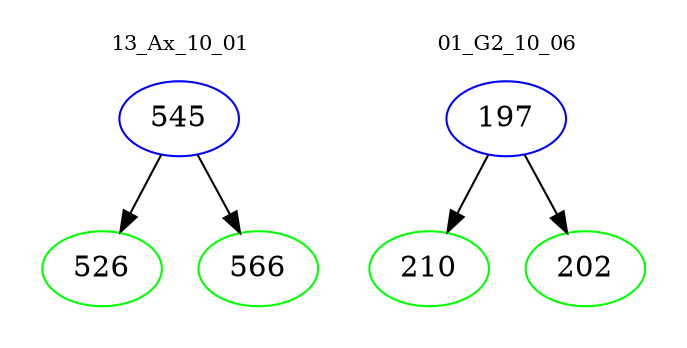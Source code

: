 digraph{
subgraph cluster_0 {
color = white
label = "13_Ax_10_01";
fontsize=10;
T0_545 [label="545", color="blue"]
T0_545 -> T0_526 [color="black"]
T0_526 [label="526", color="green"]
T0_545 -> T0_566 [color="black"]
T0_566 [label="566", color="green"]
}
subgraph cluster_1 {
color = white
label = "01_G2_10_06";
fontsize=10;
T1_197 [label="197", color="blue"]
T1_197 -> T1_210 [color="black"]
T1_210 [label="210", color="green"]
T1_197 -> T1_202 [color="black"]
T1_202 [label="202", color="green"]
}
}
